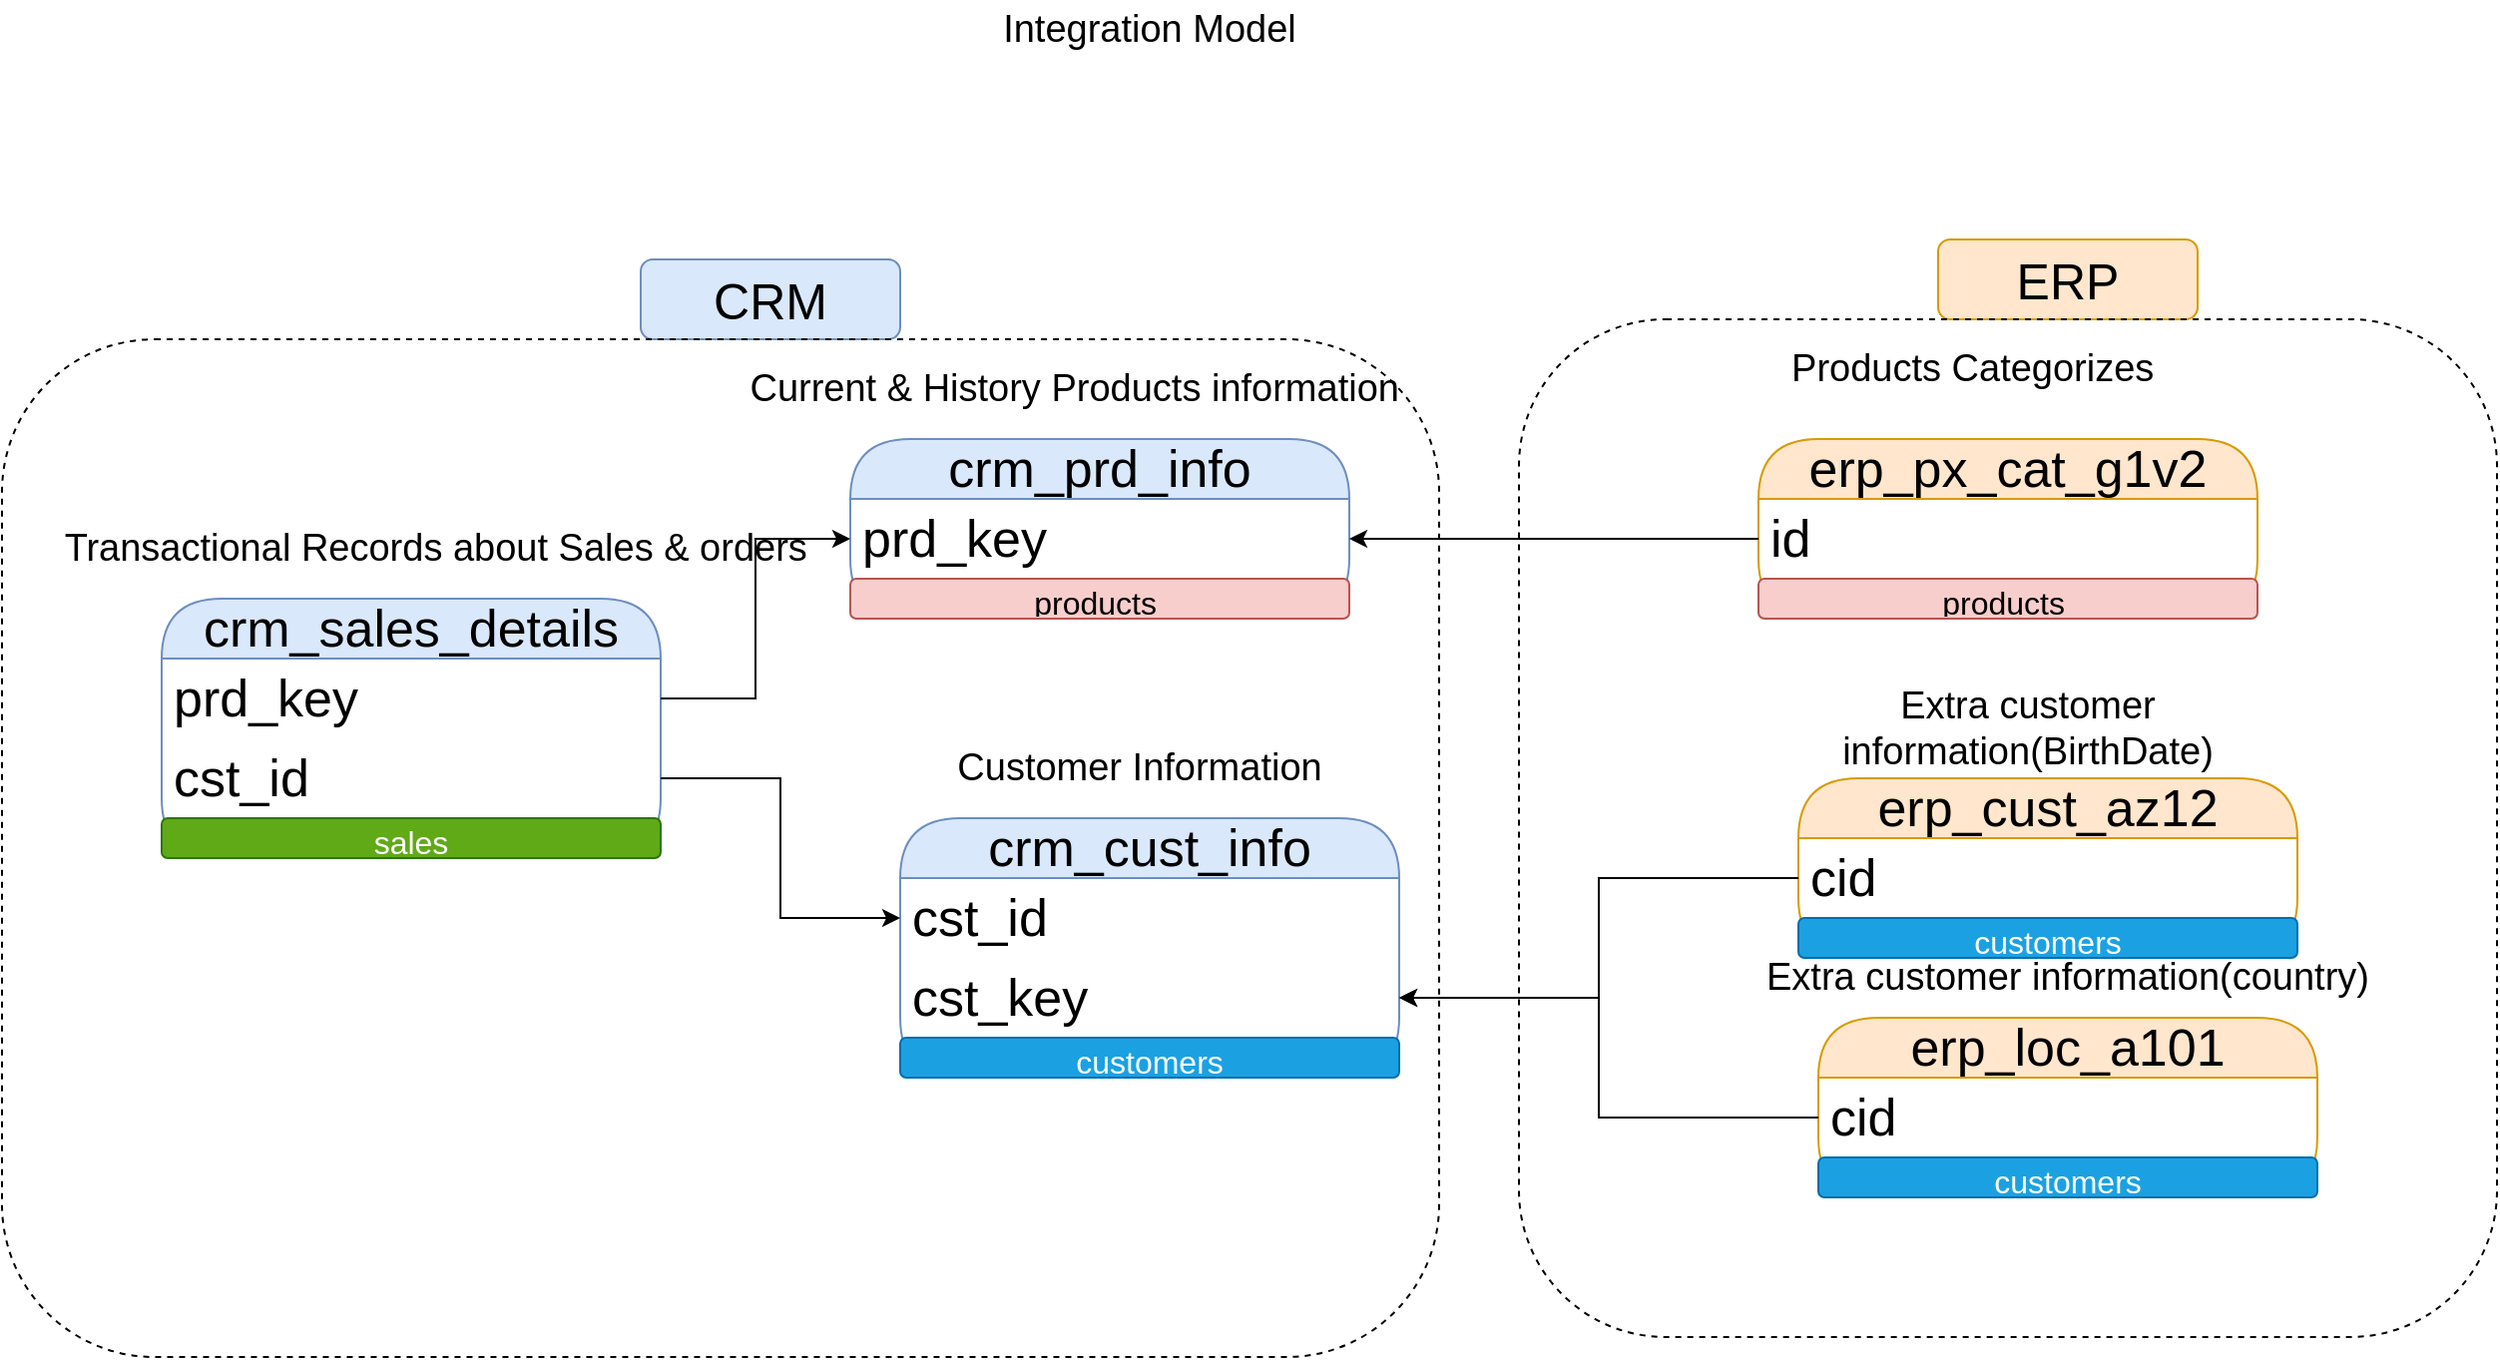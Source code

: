 <mxfile version="28.2.5">
  <diagram name="Page-1" id="j3jvrV4HWPPDRS-qRF0z">
    <mxGraphModel dx="1991" dy="695" grid="1" gridSize="10" guides="1" tooltips="1" connect="1" arrows="1" fold="1" page="1" pageScale="1" pageWidth="850" pageHeight="1100" math="0" shadow="0">
      <root>
        <mxCell id="0" />
        <mxCell id="1" parent="0" />
        <mxCell id="a3Dgbruw5OsJ3KpdyPVI-1" value="&lt;font style=&quot;font-size: 19px;&quot;&gt;Integration Model&lt;/font&gt;" style="text;html=1;align=center;verticalAlign=middle;whiteSpace=wrap;rounded=0;" parent="1" vertex="1">
          <mxGeometry x="-10" width="170" height="30" as="geometry" />
        </mxCell>
        <mxCell id="a3Dgbruw5OsJ3KpdyPVI-12" value="crm_cust_info" style="swimlane;fontStyle=0;childLayout=stackLayout;horizontal=1;startSize=30;horizontalStack=0;resizeParent=1;resizeParentMax=0;resizeLast=0;collapsible=1;marginBottom=0;whiteSpace=wrap;html=1;fillColor=#dae8fc;strokeColor=#6c8ebf;fontSize=26;rounded=1;arcSize=50;" parent="1" vertex="1">
          <mxGeometry x="-50" y="410" width="250" height="130" as="geometry" />
        </mxCell>
        <mxCell id="a3Dgbruw5OsJ3KpdyPVI-13" value="cst_id" style="text;strokeColor=none;fillColor=none;align=left;verticalAlign=middle;spacingLeft=4;spacingRight=4;overflow=hidden;points=[[0,0.5],[1,0.5]];portConstraint=eastwest;rotatable=0;whiteSpace=wrap;html=1;fontSize=26;rounded=1;" parent="a3Dgbruw5OsJ3KpdyPVI-12" vertex="1">
          <mxGeometry y="30" width="250" height="40" as="geometry" />
        </mxCell>
        <mxCell id="a3Dgbruw5OsJ3KpdyPVI-29" value="cst_key" style="text;strokeColor=none;fillColor=none;align=left;verticalAlign=middle;spacingLeft=4;spacingRight=4;overflow=hidden;points=[[0,0.5],[1,0.5]];portConstraint=eastwest;rotatable=0;whiteSpace=wrap;html=1;fontSize=26;rounded=1;" parent="a3Dgbruw5OsJ3KpdyPVI-12" vertex="1">
          <mxGeometry y="70" width="250" height="40" as="geometry" />
        </mxCell>
        <mxCell id="1pwlJZpucv6-BuK5uIzS-8" value="&lt;font style=&quot;font-size: 16px;&quot;&gt;customers&lt;/font&gt;" style="text;html=1;strokeColor=#006EAF;fillColor=#1ba1e2;align=center;verticalAlign=middle;whiteSpace=wrap;overflow=hidden;rounded=1;fontColor=#ffffff;" vertex="1" parent="a3Dgbruw5OsJ3KpdyPVI-12">
          <mxGeometry y="110" width="250" height="20" as="geometry" />
        </mxCell>
        <mxCell id="a3Dgbruw5OsJ3KpdyPVI-16" value="Customer Information" style="text;html=1;align=center;verticalAlign=middle;whiteSpace=wrap;rounded=0;fontSize=19;" parent="1" vertex="1">
          <mxGeometry x="-30" y="370" width="200" height="30" as="geometry" />
        </mxCell>
        <mxCell id="a3Dgbruw5OsJ3KpdyPVI-17" value="crm_prd_info" style="swimlane;fontStyle=0;childLayout=stackLayout;horizontal=1;startSize=30;horizontalStack=0;resizeParent=1;resizeParentMax=0;resizeLast=0;collapsible=1;marginBottom=0;whiteSpace=wrap;html=1;fillColor=#dae8fc;strokeColor=#6c8ebf;fontSize=26;rounded=1;arcSize=50;" parent="1" vertex="1">
          <mxGeometry x="-75" y="220" width="250" height="90" as="geometry" />
        </mxCell>
        <mxCell id="a3Dgbruw5OsJ3KpdyPVI-18" value="prd_key" style="text;strokeColor=none;fillColor=none;align=left;verticalAlign=middle;spacingLeft=4;spacingRight=4;overflow=hidden;points=[[0,0.5],[1,0.5]];portConstraint=eastwest;rotatable=0;whiteSpace=wrap;html=1;fontSize=26;rounded=0;" parent="a3Dgbruw5OsJ3KpdyPVI-17" vertex="1">
          <mxGeometry y="30" width="250" height="40" as="geometry" />
        </mxCell>
        <mxCell id="1pwlJZpucv6-BuK5uIzS-1" value="&lt;font style=&quot;font-size: 16px;&quot;&gt;products&amp;nbsp;&lt;/font&gt;" style="text;html=1;strokeColor=#b85450;fillColor=#f8cecc;align=center;verticalAlign=middle;whiteSpace=wrap;overflow=hidden;rounded=1;" vertex="1" parent="a3Dgbruw5OsJ3KpdyPVI-17">
          <mxGeometry y="70" width="250" height="20" as="geometry" />
        </mxCell>
        <mxCell id="a3Dgbruw5OsJ3KpdyPVI-19" value="Current &amp;amp; History Products information&amp;nbsp;" style="text;html=1;align=center;verticalAlign=middle;whiteSpace=wrap;rounded=0;fontSize=19;" parent="1" vertex="1">
          <mxGeometry x="-150" y="180" width="380" height="30" as="geometry" />
        </mxCell>
        <mxCell id="a3Dgbruw5OsJ3KpdyPVI-20" value="crm_sales_details" style="swimlane;fontStyle=0;childLayout=stackLayout;horizontal=1;startSize=30;horizontalStack=0;resizeParent=1;resizeParentMax=0;resizeLast=0;collapsible=1;marginBottom=0;whiteSpace=wrap;html=1;fillColor=#dae8fc;strokeColor=#6c8ebf;fontSize=26;rounded=1;arcSize=50;" parent="1" vertex="1">
          <mxGeometry x="-420" y="300" width="250" height="130" as="geometry" />
        </mxCell>
        <mxCell id="a3Dgbruw5OsJ3KpdyPVI-21" value="prd_key" style="text;strokeColor=none;fillColor=none;align=left;verticalAlign=middle;spacingLeft=4;spacingRight=4;overflow=hidden;points=[[0,0.5],[1,0.5]];portConstraint=eastwest;rotatable=0;whiteSpace=wrap;html=1;fontSize=26;rounded=1;" parent="a3Dgbruw5OsJ3KpdyPVI-20" vertex="1">
          <mxGeometry y="30" width="250" height="40" as="geometry" />
        </mxCell>
        <mxCell id="a3Dgbruw5OsJ3KpdyPVI-23" value="cst_id" style="text;strokeColor=none;fillColor=none;align=left;verticalAlign=middle;spacingLeft=4;spacingRight=4;overflow=hidden;points=[[0,0.5],[1,0.5]];portConstraint=eastwest;rotatable=0;whiteSpace=wrap;html=1;fontSize=26;rounded=1;" parent="a3Dgbruw5OsJ3KpdyPVI-20" vertex="1">
          <mxGeometry y="70" width="250" height="40" as="geometry" />
        </mxCell>
        <mxCell id="1pwlJZpucv6-BuK5uIzS-9" value="&lt;font style=&quot;font-size: 16px;&quot;&gt;sales&lt;/font&gt;" style="text;html=1;strokeColor=#2D7600;fillColor=#60a917;align=center;verticalAlign=middle;whiteSpace=wrap;overflow=hidden;rounded=1;fontColor=#ffffff;" vertex="1" parent="a3Dgbruw5OsJ3KpdyPVI-20">
          <mxGeometry y="110" width="250" height="20" as="geometry" />
        </mxCell>
        <mxCell id="a3Dgbruw5OsJ3KpdyPVI-22" value="Transactional Records about Sales &amp;amp; orders&amp;nbsp;" style="text;html=1;align=center;verticalAlign=middle;whiteSpace=wrap;rounded=0;fontSize=19;" parent="1" vertex="1">
          <mxGeometry x="-470" y="260" width="380" height="30" as="geometry" />
        </mxCell>
        <mxCell id="a3Dgbruw5OsJ3KpdyPVI-24" style="edgeStyle=orthogonalEdgeStyle;rounded=0;orthogonalLoop=1;jettySize=auto;html=1;entryX=0;entryY=0.5;entryDx=0;entryDy=0;" parent="1" source="a3Dgbruw5OsJ3KpdyPVI-21" target="a3Dgbruw5OsJ3KpdyPVI-18" edge="1">
          <mxGeometry relative="1" as="geometry" />
        </mxCell>
        <mxCell id="a3Dgbruw5OsJ3KpdyPVI-25" style="edgeStyle=orthogonalEdgeStyle;rounded=0;orthogonalLoop=1;jettySize=auto;html=1;entryX=0;entryY=0.5;entryDx=0;entryDy=0;" parent="1" source="a3Dgbruw5OsJ3KpdyPVI-23" target="a3Dgbruw5OsJ3KpdyPVI-13" edge="1">
          <mxGeometry relative="1" as="geometry" />
        </mxCell>
        <mxCell id="a3Dgbruw5OsJ3KpdyPVI-26" value="erp_cust_az12" style="swimlane;fontStyle=0;childLayout=stackLayout;horizontal=1;startSize=30;horizontalStack=0;resizeParent=1;resizeParentMax=0;resizeLast=0;collapsible=1;marginBottom=0;whiteSpace=wrap;html=1;fillColor=#ffe6cc;strokeColor=#d79b00;fontSize=26;rounded=1;arcSize=50;" parent="1" vertex="1">
          <mxGeometry x="400" y="390" width="250" height="90" as="geometry" />
        </mxCell>
        <mxCell id="a3Dgbruw5OsJ3KpdyPVI-27" value="cid" style="text;strokeColor=none;fillColor=none;align=left;verticalAlign=middle;spacingLeft=4;spacingRight=4;overflow=hidden;points=[[0,0.5],[1,0.5]];portConstraint=eastwest;rotatable=0;whiteSpace=wrap;html=1;fontSize=26;rounded=1;" parent="a3Dgbruw5OsJ3KpdyPVI-26" vertex="1">
          <mxGeometry y="30" width="250" height="40" as="geometry" />
        </mxCell>
        <mxCell id="1pwlJZpucv6-BuK5uIzS-5" value="&lt;font style=&quot;font-size: 16px;&quot;&gt;customers&lt;/font&gt;" style="text;html=1;strokeColor=#006EAF;fillColor=#1ba1e2;align=center;verticalAlign=middle;whiteSpace=wrap;overflow=hidden;rounded=1;fontColor=#ffffff;" vertex="1" parent="a3Dgbruw5OsJ3KpdyPVI-26">
          <mxGeometry y="70" width="250" height="20" as="geometry" />
        </mxCell>
        <mxCell id="a3Dgbruw5OsJ3KpdyPVI-28" value="Extra customer information(BirthDate)" style="text;html=1;align=center;verticalAlign=middle;whiteSpace=wrap;rounded=0;fontSize=19;" parent="1" vertex="1">
          <mxGeometry x="360" y="350" width="310" height="30" as="geometry" />
        </mxCell>
        <mxCell id="a3Dgbruw5OsJ3KpdyPVI-31" value="erp_loc_a101" style="swimlane;fontStyle=0;childLayout=stackLayout;horizontal=1;startSize=30;horizontalStack=0;resizeParent=1;resizeParentMax=0;resizeLast=0;collapsible=1;marginBottom=0;whiteSpace=wrap;html=1;fillColor=#ffe6cc;strokeColor=#d79b00;fontSize=26;rounded=1;arcSize=50;" parent="1" vertex="1">
          <mxGeometry x="410" y="510" width="250" height="90" as="geometry" />
        </mxCell>
        <mxCell id="a3Dgbruw5OsJ3KpdyPVI-32" value="cid" style="text;strokeColor=none;fillColor=none;align=left;verticalAlign=middle;spacingLeft=4;spacingRight=4;overflow=hidden;points=[[0,0.5],[1,0.5]];portConstraint=eastwest;rotatable=0;whiteSpace=wrap;html=1;fontSize=26;rounded=1;" parent="a3Dgbruw5OsJ3KpdyPVI-31" vertex="1">
          <mxGeometry y="30" width="250" height="40" as="geometry" />
        </mxCell>
        <mxCell id="1pwlJZpucv6-BuK5uIzS-4" value="&lt;font style=&quot;font-size: 16px;&quot;&gt;customers&lt;/font&gt;" style="text;html=1;strokeColor=#006EAF;fillColor=#1ba1e2;align=center;verticalAlign=middle;whiteSpace=wrap;overflow=hidden;rounded=1;fontColor=#ffffff;" vertex="1" parent="a3Dgbruw5OsJ3KpdyPVI-31">
          <mxGeometry y="70" width="250" height="20" as="geometry" />
        </mxCell>
        <mxCell id="a3Dgbruw5OsJ3KpdyPVI-33" value="Extra customer information(country)" style="text;html=1;align=center;verticalAlign=middle;whiteSpace=wrap;rounded=0;fontSize=19;" parent="1" vertex="1">
          <mxGeometry x="380" y="475" width="310" height="30" as="geometry" />
        </mxCell>
        <mxCell id="a3Dgbruw5OsJ3KpdyPVI-36" style="edgeStyle=orthogonalEdgeStyle;rounded=0;orthogonalLoop=1;jettySize=auto;html=1;entryX=1;entryY=0.5;entryDx=0;entryDy=0;" parent="1" source="a3Dgbruw5OsJ3KpdyPVI-27" target="a3Dgbruw5OsJ3KpdyPVI-29" edge="1">
          <mxGeometry relative="1" as="geometry" />
        </mxCell>
        <mxCell id="a3Dgbruw5OsJ3KpdyPVI-38" value="erp_px_cat_g1v2" style="swimlane;fontStyle=0;childLayout=stackLayout;horizontal=1;startSize=30;horizontalStack=0;resizeParent=1;resizeParentMax=0;resizeLast=0;collapsible=1;marginBottom=0;whiteSpace=wrap;html=1;fillColor=#ffe6cc;strokeColor=#d79b00;fontSize=26;rounded=1;arcSize=50;" parent="1" vertex="1">
          <mxGeometry x="380" y="220" width="250" height="90" as="geometry" />
        </mxCell>
        <mxCell id="a3Dgbruw5OsJ3KpdyPVI-39" value="id" style="text;strokeColor=none;fillColor=none;align=left;verticalAlign=middle;spacingLeft=4;spacingRight=4;overflow=hidden;points=[[0,0.5],[1,0.5]];portConstraint=eastwest;rotatable=0;whiteSpace=wrap;html=1;fontSize=26;rounded=0;" parent="a3Dgbruw5OsJ3KpdyPVI-38" vertex="1">
          <mxGeometry y="30" width="250" height="40" as="geometry" />
        </mxCell>
        <mxCell id="1pwlJZpucv6-BuK5uIzS-2" value="&lt;font style=&quot;font-size: 16px;&quot;&gt;products&amp;nbsp;&lt;/font&gt;" style="text;html=1;strokeColor=#b85450;fillColor=#f8cecc;align=center;verticalAlign=middle;whiteSpace=wrap;overflow=hidden;rounded=1;" vertex="1" parent="a3Dgbruw5OsJ3KpdyPVI-38">
          <mxGeometry y="70" width="250" height="20" as="geometry" />
        </mxCell>
        <mxCell id="a3Dgbruw5OsJ3KpdyPVI-40" value="Products Categorizes&amp;nbsp;" style="text;html=1;align=center;verticalAlign=middle;whiteSpace=wrap;rounded=0;fontSize=19;" parent="1" vertex="1">
          <mxGeometry x="300" y="170" width="380" height="30" as="geometry" />
        </mxCell>
        <mxCell id="a3Dgbruw5OsJ3KpdyPVI-41" style="edgeStyle=orthogonalEdgeStyle;rounded=0;orthogonalLoop=1;jettySize=auto;html=1;entryX=1;entryY=0.5;entryDx=0;entryDy=0;" parent="1" source="a3Dgbruw5OsJ3KpdyPVI-39" target="a3Dgbruw5OsJ3KpdyPVI-18" edge="1">
          <mxGeometry relative="1" as="geometry" />
        </mxCell>
        <mxCell id="a3Dgbruw5OsJ3KpdyPVI-46" value="&lt;font style=&quot;font-size: 25px;&quot;&gt;CRM&lt;/font&gt;" style="rounded=1;whiteSpace=wrap;html=1;fillColor=#dae8fc;strokeColor=#6c8ebf;" parent="1" vertex="1">
          <mxGeometry x="-180" y="130" width="130" height="40" as="geometry" />
        </mxCell>
        <mxCell id="a3Dgbruw5OsJ3KpdyPVI-48" value="&lt;font style=&quot;font-size: 25px;&quot;&gt;ERP&lt;/font&gt;" style="rounded=1;whiteSpace=wrap;html=1;fillColor=#ffe6cc;strokeColor=#d79b00;" parent="1" vertex="1">
          <mxGeometry x="470" y="120" width="130" height="40" as="geometry" />
        </mxCell>
        <mxCell id="1pwlJZpucv6-BuK5uIzS-10" value="" style="rounded=1;whiteSpace=wrap;html=1;fillColor=none;dashed=1;strokeColor=default;" vertex="1" parent="1">
          <mxGeometry x="-500" y="170" width="720" height="510" as="geometry" />
        </mxCell>
        <mxCell id="a3Dgbruw5OsJ3KpdyPVI-47" value="" style="rounded=1;whiteSpace=wrap;html=1;fillColor=none;dashed=1;" parent="1" vertex="1">
          <mxGeometry x="260" y="160" width="490" height="510" as="geometry" />
        </mxCell>
        <mxCell id="1pwlJZpucv6-BuK5uIzS-14" style="edgeStyle=orthogonalEdgeStyle;rounded=0;orthogonalLoop=1;jettySize=auto;html=1;entryX=1;entryY=0.5;entryDx=0;entryDy=0;" edge="1" parent="1" source="a3Dgbruw5OsJ3KpdyPVI-32" target="a3Dgbruw5OsJ3KpdyPVI-29">
          <mxGeometry relative="1" as="geometry">
            <Array as="points">
              <mxPoint x="300" y="560" />
              <mxPoint x="300" y="500" />
            </Array>
          </mxGeometry>
        </mxCell>
      </root>
    </mxGraphModel>
  </diagram>
</mxfile>
